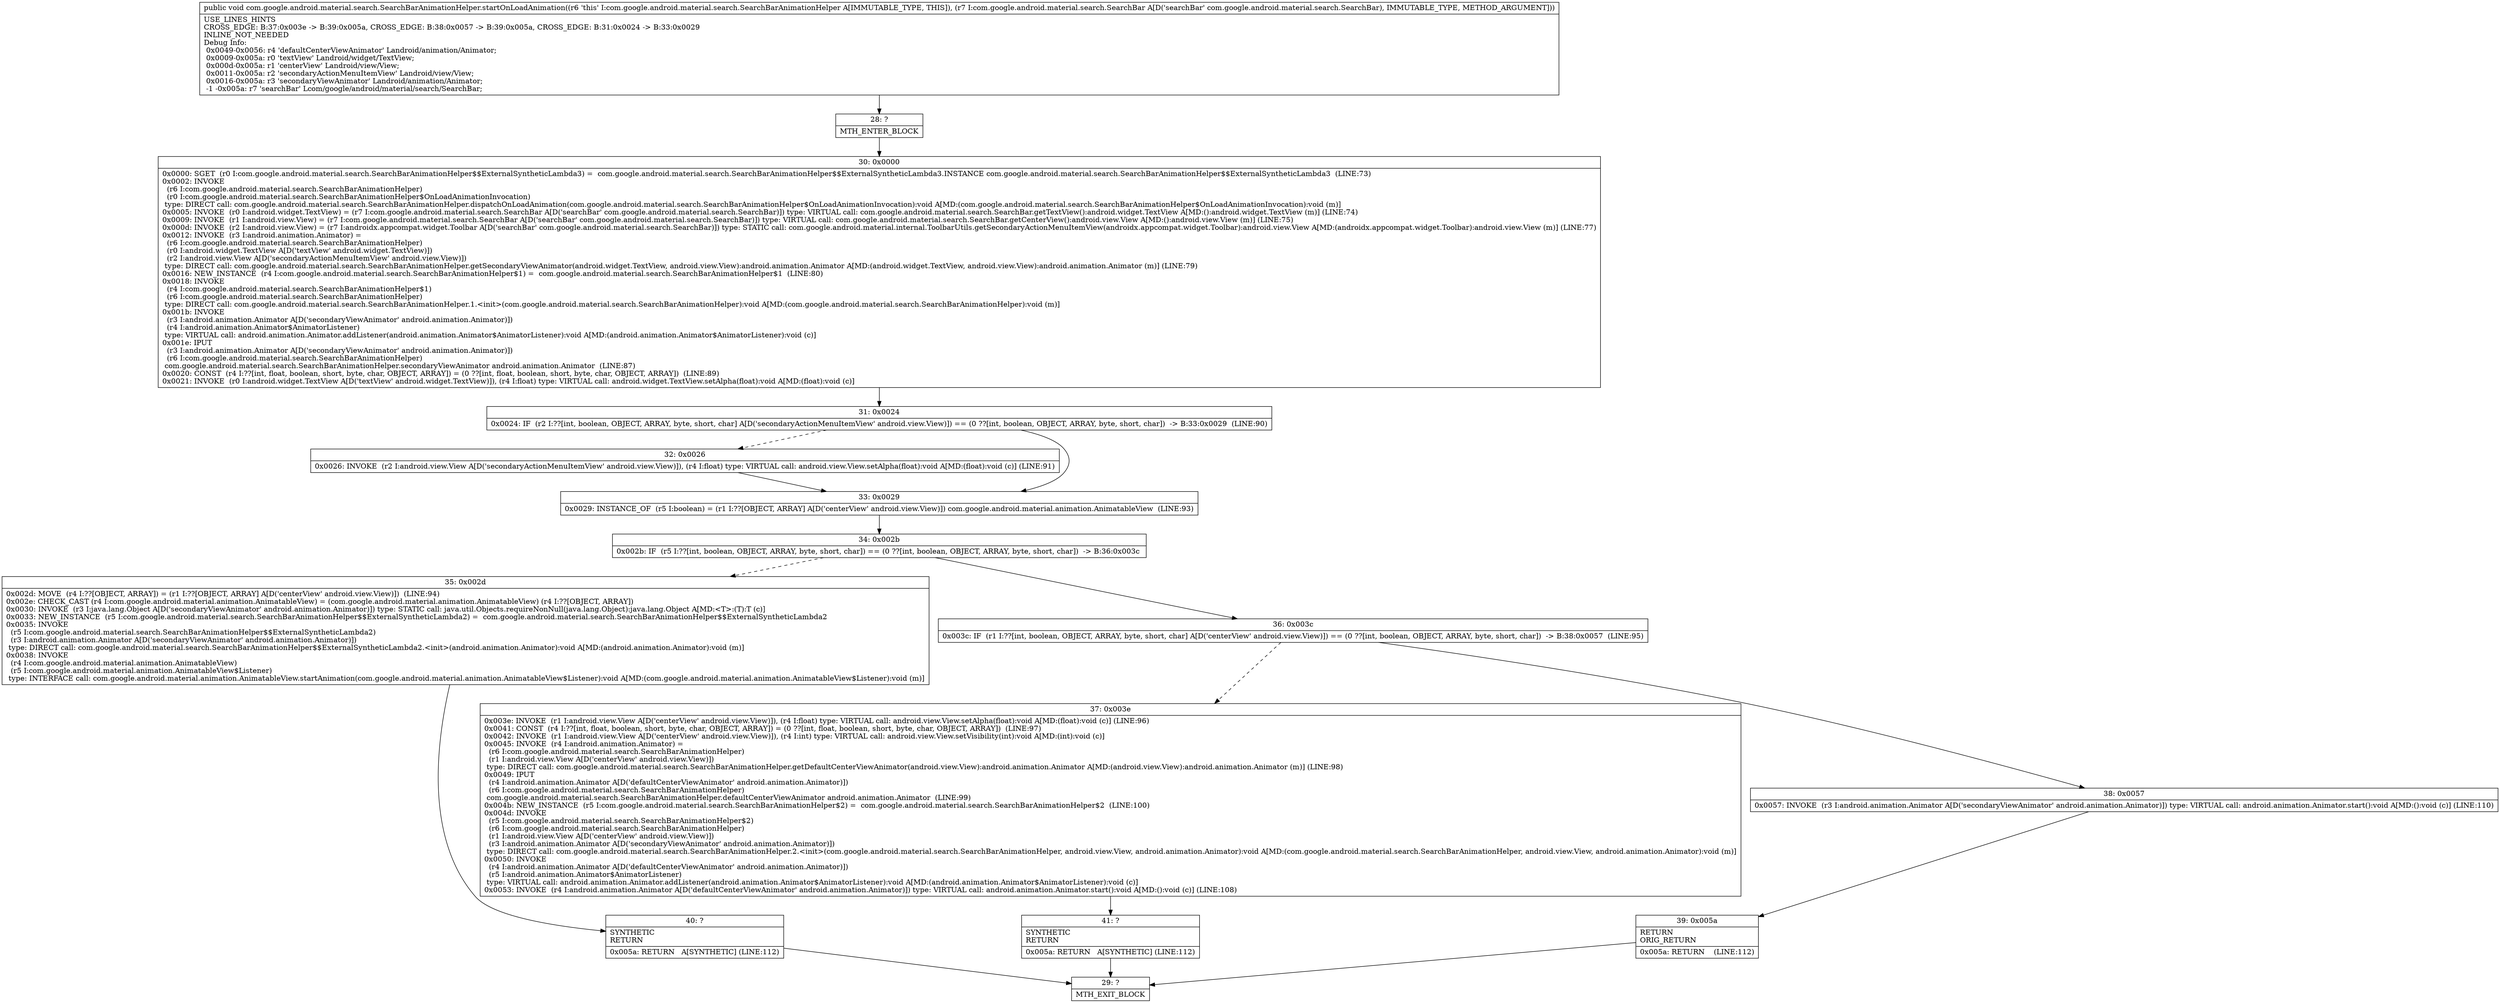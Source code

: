 digraph "CFG forcom.google.android.material.search.SearchBarAnimationHelper.startOnLoadAnimation(Lcom\/google\/android\/material\/search\/SearchBar;)V" {
Node_28 [shape=record,label="{28\:\ ?|MTH_ENTER_BLOCK\l}"];
Node_30 [shape=record,label="{30\:\ 0x0000|0x0000: SGET  (r0 I:com.google.android.material.search.SearchBarAnimationHelper$$ExternalSyntheticLambda3) =  com.google.android.material.search.SearchBarAnimationHelper$$ExternalSyntheticLambda3.INSTANCE com.google.android.material.search.SearchBarAnimationHelper$$ExternalSyntheticLambda3  (LINE:73)\l0x0002: INVOKE  \l  (r6 I:com.google.android.material.search.SearchBarAnimationHelper)\l  (r0 I:com.google.android.material.search.SearchBarAnimationHelper$OnLoadAnimationInvocation)\l type: DIRECT call: com.google.android.material.search.SearchBarAnimationHelper.dispatchOnLoadAnimation(com.google.android.material.search.SearchBarAnimationHelper$OnLoadAnimationInvocation):void A[MD:(com.google.android.material.search.SearchBarAnimationHelper$OnLoadAnimationInvocation):void (m)]\l0x0005: INVOKE  (r0 I:android.widget.TextView) = (r7 I:com.google.android.material.search.SearchBar A[D('searchBar' com.google.android.material.search.SearchBar)]) type: VIRTUAL call: com.google.android.material.search.SearchBar.getTextView():android.widget.TextView A[MD:():android.widget.TextView (m)] (LINE:74)\l0x0009: INVOKE  (r1 I:android.view.View) = (r7 I:com.google.android.material.search.SearchBar A[D('searchBar' com.google.android.material.search.SearchBar)]) type: VIRTUAL call: com.google.android.material.search.SearchBar.getCenterView():android.view.View A[MD:():android.view.View (m)] (LINE:75)\l0x000d: INVOKE  (r2 I:android.view.View) = (r7 I:androidx.appcompat.widget.Toolbar A[D('searchBar' com.google.android.material.search.SearchBar)]) type: STATIC call: com.google.android.material.internal.ToolbarUtils.getSecondaryActionMenuItemView(androidx.appcompat.widget.Toolbar):android.view.View A[MD:(androidx.appcompat.widget.Toolbar):android.view.View (m)] (LINE:77)\l0x0012: INVOKE  (r3 I:android.animation.Animator) = \l  (r6 I:com.google.android.material.search.SearchBarAnimationHelper)\l  (r0 I:android.widget.TextView A[D('textView' android.widget.TextView)])\l  (r2 I:android.view.View A[D('secondaryActionMenuItemView' android.view.View)])\l type: DIRECT call: com.google.android.material.search.SearchBarAnimationHelper.getSecondaryViewAnimator(android.widget.TextView, android.view.View):android.animation.Animator A[MD:(android.widget.TextView, android.view.View):android.animation.Animator (m)] (LINE:79)\l0x0016: NEW_INSTANCE  (r4 I:com.google.android.material.search.SearchBarAnimationHelper$1) =  com.google.android.material.search.SearchBarAnimationHelper$1  (LINE:80)\l0x0018: INVOKE  \l  (r4 I:com.google.android.material.search.SearchBarAnimationHelper$1)\l  (r6 I:com.google.android.material.search.SearchBarAnimationHelper)\l type: DIRECT call: com.google.android.material.search.SearchBarAnimationHelper.1.\<init\>(com.google.android.material.search.SearchBarAnimationHelper):void A[MD:(com.google.android.material.search.SearchBarAnimationHelper):void (m)]\l0x001b: INVOKE  \l  (r3 I:android.animation.Animator A[D('secondaryViewAnimator' android.animation.Animator)])\l  (r4 I:android.animation.Animator$AnimatorListener)\l type: VIRTUAL call: android.animation.Animator.addListener(android.animation.Animator$AnimatorListener):void A[MD:(android.animation.Animator$AnimatorListener):void (c)]\l0x001e: IPUT  \l  (r3 I:android.animation.Animator A[D('secondaryViewAnimator' android.animation.Animator)])\l  (r6 I:com.google.android.material.search.SearchBarAnimationHelper)\l com.google.android.material.search.SearchBarAnimationHelper.secondaryViewAnimator android.animation.Animator  (LINE:87)\l0x0020: CONST  (r4 I:??[int, float, boolean, short, byte, char, OBJECT, ARRAY]) = (0 ??[int, float, boolean, short, byte, char, OBJECT, ARRAY])  (LINE:89)\l0x0021: INVOKE  (r0 I:android.widget.TextView A[D('textView' android.widget.TextView)]), (r4 I:float) type: VIRTUAL call: android.widget.TextView.setAlpha(float):void A[MD:(float):void (c)]\l}"];
Node_31 [shape=record,label="{31\:\ 0x0024|0x0024: IF  (r2 I:??[int, boolean, OBJECT, ARRAY, byte, short, char] A[D('secondaryActionMenuItemView' android.view.View)]) == (0 ??[int, boolean, OBJECT, ARRAY, byte, short, char])  \-\> B:33:0x0029  (LINE:90)\l}"];
Node_32 [shape=record,label="{32\:\ 0x0026|0x0026: INVOKE  (r2 I:android.view.View A[D('secondaryActionMenuItemView' android.view.View)]), (r4 I:float) type: VIRTUAL call: android.view.View.setAlpha(float):void A[MD:(float):void (c)] (LINE:91)\l}"];
Node_33 [shape=record,label="{33\:\ 0x0029|0x0029: INSTANCE_OF  (r5 I:boolean) = (r1 I:??[OBJECT, ARRAY] A[D('centerView' android.view.View)]) com.google.android.material.animation.AnimatableView  (LINE:93)\l}"];
Node_34 [shape=record,label="{34\:\ 0x002b|0x002b: IF  (r5 I:??[int, boolean, OBJECT, ARRAY, byte, short, char]) == (0 ??[int, boolean, OBJECT, ARRAY, byte, short, char])  \-\> B:36:0x003c \l}"];
Node_35 [shape=record,label="{35\:\ 0x002d|0x002d: MOVE  (r4 I:??[OBJECT, ARRAY]) = (r1 I:??[OBJECT, ARRAY] A[D('centerView' android.view.View)])  (LINE:94)\l0x002e: CHECK_CAST (r4 I:com.google.android.material.animation.AnimatableView) = (com.google.android.material.animation.AnimatableView) (r4 I:??[OBJECT, ARRAY]) \l0x0030: INVOKE  (r3 I:java.lang.Object A[D('secondaryViewAnimator' android.animation.Animator)]) type: STATIC call: java.util.Objects.requireNonNull(java.lang.Object):java.lang.Object A[MD:\<T\>:(T):T (c)]\l0x0033: NEW_INSTANCE  (r5 I:com.google.android.material.search.SearchBarAnimationHelper$$ExternalSyntheticLambda2) =  com.google.android.material.search.SearchBarAnimationHelper$$ExternalSyntheticLambda2 \l0x0035: INVOKE  \l  (r5 I:com.google.android.material.search.SearchBarAnimationHelper$$ExternalSyntheticLambda2)\l  (r3 I:android.animation.Animator A[D('secondaryViewAnimator' android.animation.Animator)])\l type: DIRECT call: com.google.android.material.search.SearchBarAnimationHelper$$ExternalSyntheticLambda2.\<init\>(android.animation.Animator):void A[MD:(android.animation.Animator):void (m)]\l0x0038: INVOKE  \l  (r4 I:com.google.android.material.animation.AnimatableView)\l  (r5 I:com.google.android.material.animation.AnimatableView$Listener)\l type: INTERFACE call: com.google.android.material.animation.AnimatableView.startAnimation(com.google.android.material.animation.AnimatableView$Listener):void A[MD:(com.google.android.material.animation.AnimatableView$Listener):void (m)]\l}"];
Node_40 [shape=record,label="{40\:\ ?|SYNTHETIC\lRETURN\l|0x005a: RETURN   A[SYNTHETIC] (LINE:112)\l}"];
Node_29 [shape=record,label="{29\:\ ?|MTH_EXIT_BLOCK\l}"];
Node_36 [shape=record,label="{36\:\ 0x003c|0x003c: IF  (r1 I:??[int, boolean, OBJECT, ARRAY, byte, short, char] A[D('centerView' android.view.View)]) == (0 ??[int, boolean, OBJECT, ARRAY, byte, short, char])  \-\> B:38:0x0057  (LINE:95)\l}"];
Node_37 [shape=record,label="{37\:\ 0x003e|0x003e: INVOKE  (r1 I:android.view.View A[D('centerView' android.view.View)]), (r4 I:float) type: VIRTUAL call: android.view.View.setAlpha(float):void A[MD:(float):void (c)] (LINE:96)\l0x0041: CONST  (r4 I:??[int, float, boolean, short, byte, char, OBJECT, ARRAY]) = (0 ??[int, float, boolean, short, byte, char, OBJECT, ARRAY])  (LINE:97)\l0x0042: INVOKE  (r1 I:android.view.View A[D('centerView' android.view.View)]), (r4 I:int) type: VIRTUAL call: android.view.View.setVisibility(int):void A[MD:(int):void (c)]\l0x0045: INVOKE  (r4 I:android.animation.Animator) = \l  (r6 I:com.google.android.material.search.SearchBarAnimationHelper)\l  (r1 I:android.view.View A[D('centerView' android.view.View)])\l type: DIRECT call: com.google.android.material.search.SearchBarAnimationHelper.getDefaultCenterViewAnimator(android.view.View):android.animation.Animator A[MD:(android.view.View):android.animation.Animator (m)] (LINE:98)\l0x0049: IPUT  \l  (r4 I:android.animation.Animator A[D('defaultCenterViewAnimator' android.animation.Animator)])\l  (r6 I:com.google.android.material.search.SearchBarAnimationHelper)\l com.google.android.material.search.SearchBarAnimationHelper.defaultCenterViewAnimator android.animation.Animator  (LINE:99)\l0x004b: NEW_INSTANCE  (r5 I:com.google.android.material.search.SearchBarAnimationHelper$2) =  com.google.android.material.search.SearchBarAnimationHelper$2  (LINE:100)\l0x004d: INVOKE  \l  (r5 I:com.google.android.material.search.SearchBarAnimationHelper$2)\l  (r6 I:com.google.android.material.search.SearchBarAnimationHelper)\l  (r1 I:android.view.View A[D('centerView' android.view.View)])\l  (r3 I:android.animation.Animator A[D('secondaryViewAnimator' android.animation.Animator)])\l type: DIRECT call: com.google.android.material.search.SearchBarAnimationHelper.2.\<init\>(com.google.android.material.search.SearchBarAnimationHelper, android.view.View, android.animation.Animator):void A[MD:(com.google.android.material.search.SearchBarAnimationHelper, android.view.View, android.animation.Animator):void (m)]\l0x0050: INVOKE  \l  (r4 I:android.animation.Animator A[D('defaultCenterViewAnimator' android.animation.Animator)])\l  (r5 I:android.animation.Animator$AnimatorListener)\l type: VIRTUAL call: android.animation.Animator.addListener(android.animation.Animator$AnimatorListener):void A[MD:(android.animation.Animator$AnimatorListener):void (c)]\l0x0053: INVOKE  (r4 I:android.animation.Animator A[D('defaultCenterViewAnimator' android.animation.Animator)]) type: VIRTUAL call: android.animation.Animator.start():void A[MD:():void (c)] (LINE:108)\l}"];
Node_41 [shape=record,label="{41\:\ ?|SYNTHETIC\lRETURN\l|0x005a: RETURN   A[SYNTHETIC] (LINE:112)\l}"];
Node_38 [shape=record,label="{38\:\ 0x0057|0x0057: INVOKE  (r3 I:android.animation.Animator A[D('secondaryViewAnimator' android.animation.Animator)]) type: VIRTUAL call: android.animation.Animator.start():void A[MD:():void (c)] (LINE:110)\l}"];
Node_39 [shape=record,label="{39\:\ 0x005a|RETURN\lORIG_RETURN\l|0x005a: RETURN    (LINE:112)\l}"];
MethodNode[shape=record,label="{public void com.google.android.material.search.SearchBarAnimationHelper.startOnLoadAnimation((r6 'this' I:com.google.android.material.search.SearchBarAnimationHelper A[IMMUTABLE_TYPE, THIS]), (r7 I:com.google.android.material.search.SearchBar A[D('searchBar' com.google.android.material.search.SearchBar), IMMUTABLE_TYPE, METHOD_ARGUMENT]))  | USE_LINES_HINTS\lCROSS_EDGE: B:37:0x003e \-\> B:39:0x005a, CROSS_EDGE: B:38:0x0057 \-\> B:39:0x005a, CROSS_EDGE: B:31:0x0024 \-\> B:33:0x0029\lINLINE_NOT_NEEDED\lDebug Info:\l  0x0049\-0x0056: r4 'defaultCenterViewAnimator' Landroid\/animation\/Animator;\l  0x0009\-0x005a: r0 'textView' Landroid\/widget\/TextView;\l  0x000d\-0x005a: r1 'centerView' Landroid\/view\/View;\l  0x0011\-0x005a: r2 'secondaryActionMenuItemView' Landroid\/view\/View;\l  0x0016\-0x005a: r3 'secondaryViewAnimator' Landroid\/animation\/Animator;\l  \-1 \-0x005a: r7 'searchBar' Lcom\/google\/android\/material\/search\/SearchBar;\l}"];
MethodNode -> Node_28;Node_28 -> Node_30;
Node_30 -> Node_31;
Node_31 -> Node_32[style=dashed];
Node_31 -> Node_33;
Node_32 -> Node_33;
Node_33 -> Node_34;
Node_34 -> Node_35[style=dashed];
Node_34 -> Node_36;
Node_35 -> Node_40;
Node_40 -> Node_29;
Node_36 -> Node_37[style=dashed];
Node_36 -> Node_38;
Node_37 -> Node_41;
Node_41 -> Node_29;
Node_38 -> Node_39;
Node_39 -> Node_29;
}

